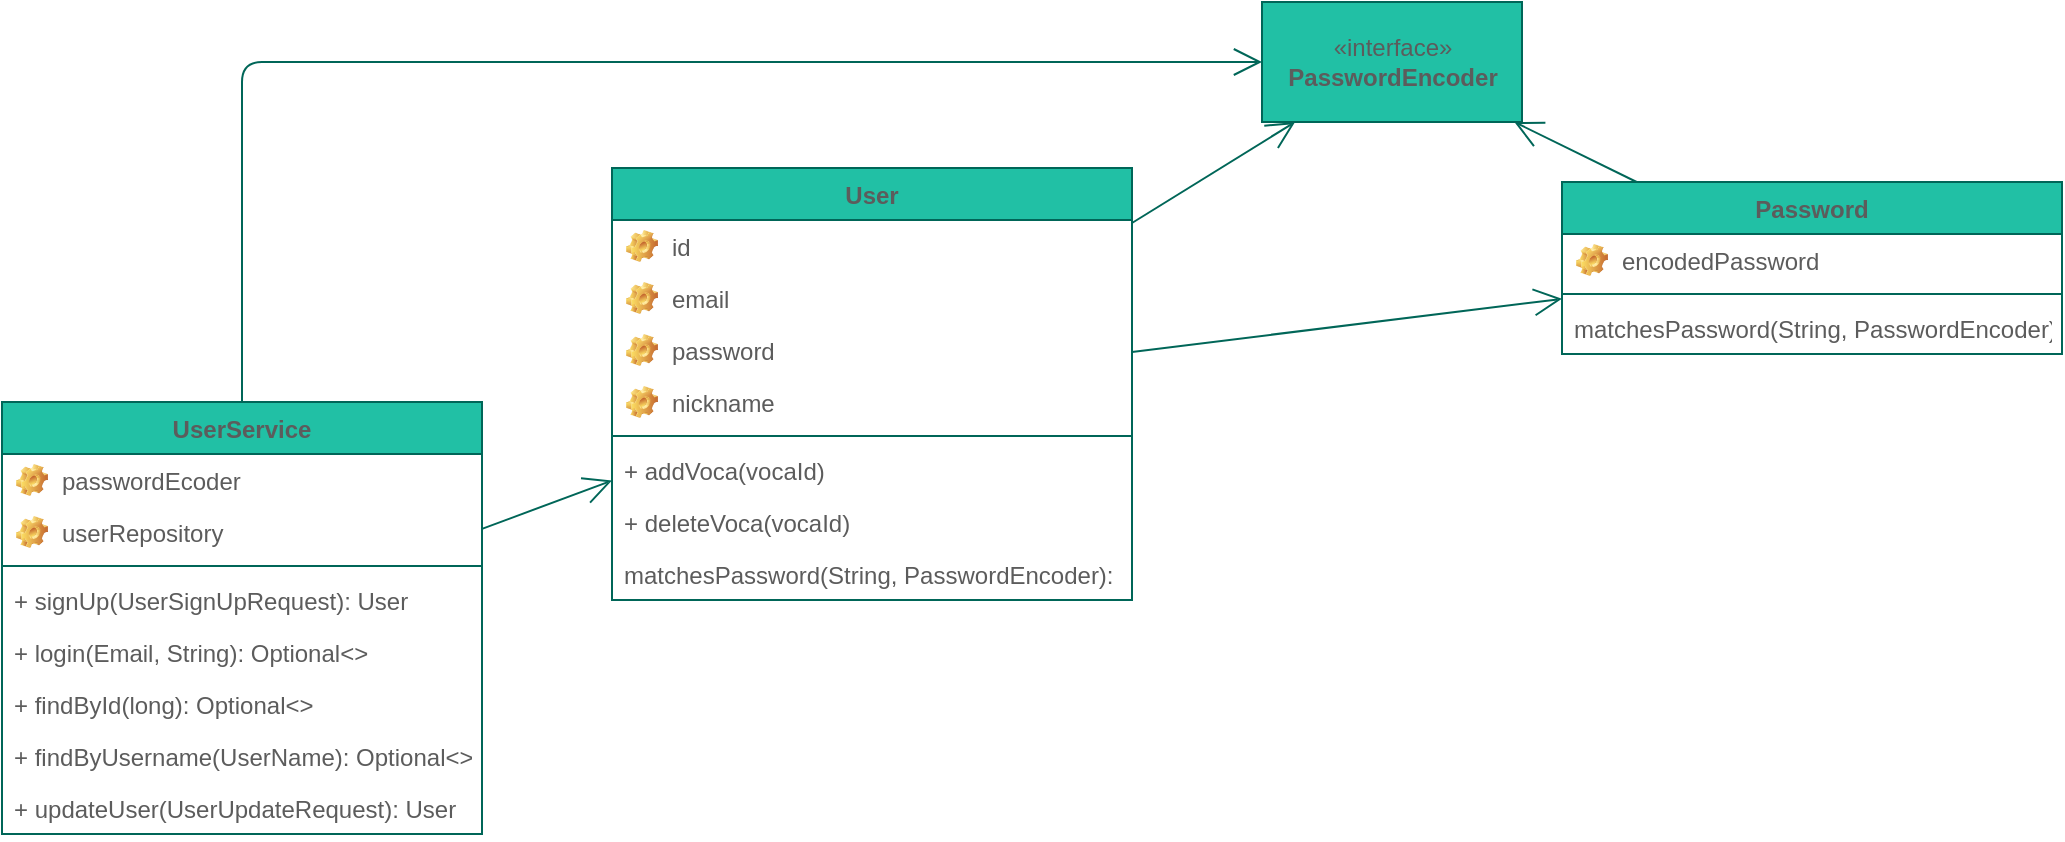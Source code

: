 <mxfile version="15.5.8" type="device" pages="3"><diagram id="KneMA5Sai9z73hmSKDc4" name="User"><mxGraphModel dx="1422" dy="754" grid="1" gridSize="10" guides="1" tooltips="1" connect="1" arrows="1" fold="1" page="1" pageScale="1" pageWidth="827" pageHeight="1169" math="0" shadow="0"><root><mxCell id="0"/><mxCell id="1" parent="0"/><mxCell id="0AiiG2WdNj-FtIqSbOu7-1" value="User" style="swimlane;fontStyle=1;align=center;verticalAlign=top;childLayout=stackLayout;horizontal=1;startSize=26;horizontalStack=0;resizeParent=1;resizeParentMax=0;resizeLast=0;collapsible=1;marginBottom=0;rounded=0;sketch=0;strokeColor=#006658;fillColor=#21C0A5;fontColor=#5C5C5C;" parent="1" vertex="1"><mxGeometry x="453" y="503" width="260" height="216" as="geometry"/></mxCell><mxCell id="0AiiG2WdNj-FtIqSbOu7-2" value="id" style="label;fontStyle=0;strokeColor=none;fillColor=none;align=left;verticalAlign=top;overflow=hidden;spacingLeft=28;spacingRight=4;rotatable=0;points=[[0,0.5],[1,0.5]];portConstraint=eastwest;imageWidth=16;imageHeight=16;image=img/clipart/Gear_128x128.png;rounded=0;sketch=0;fontColor=#5C5C5C;" parent="0AiiG2WdNj-FtIqSbOu7-1" vertex="1"><mxGeometry y="26" width="260" height="26" as="geometry"/></mxCell><mxCell id="0AiiG2WdNj-FtIqSbOu7-3" value="email" style="label;fontStyle=0;strokeColor=none;fillColor=none;align=left;verticalAlign=top;overflow=hidden;spacingLeft=28;spacingRight=4;rotatable=0;points=[[0,0.5],[1,0.5]];portConstraint=eastwest;imageWidth=16;imageHeight=16;image=img/clipart/Gear_128x128.png;rounded=0;sketch=0;fontColor=#5C5C5C;" parent="0AiiG2WdNj-FtIqSbOu7-1" vertex="1"><mxGeometry y="52" width="260" height="26" as="geometry"/></mxCell><mxCell id="0AiiG2WdNj-FtIqSbOu7-5" value="password" style="label;fontStyle=0;strokeColor=none;fillColor=none;align=left;verticalAlign=top;overflow=hidden;spacingLeft=28;spacingRight=4;rotatable=0;points=[[0,0.5],[1,0.5]];portConstraint=eastwest;imageWidth=16;imageHeight=16;image=img/clipart/Gear_128x128.png;rounded=0;sketch=0;fontColor=#5C5C5C;" parent="0AiiG2WdNj-FtIqSbOu7-1" vertex="1"><mxGeometry y="78" width="260" height="26" as="geometry"/></mxCell><mxCell id="0AiiG2WdNj-FtIqSbOu7-4" value="nickname " style="label;fontStyle=0;strokeColor=none;fillColor=none;align=left;verticalAlign=top;overflow=hidden;spacingLeft=28;spacingRight=4;rotatable=0;points=[[0,0.5],[1,0.5]];portConstraint=eastwest;imageWidth=16;imageHeight=16;image=img/clipart/Gear_128x128.png;rounded=0;sketch=0;fontColor=#5C5C5C;" parent="0AiiG2WdNj-FtIqSbOu7-1" vertex="1"><mxGeometry y="104" width="260" height="26" as="geometry"/></mxCell><mxCell id="0AiiG2WdNj-FtIqSbOu7-8" value="" style="line;strokeWidth=1;fillColor=none;align=left;verticalAlign=middle;spacingTop=-1;spacingLeft=3;spacingRight=3;rotatable=0;labelPosition=right;points=[];portConstraint=eastwest;strokeColor=#006658;fontColor=#5C5C5C;" parent="0AiiG2WdNj-FtIqSbOu7-1" vertex="1"><mxGeometry y="130" width="260" height="8" as="geometry"/></mxCell><mxCell id="0AiiG2WdNj-FtIqSbOu7-10" value="+ addVoca(vocaId)" style="text;strokeColor=none;fillColor=none;align=left;verticalAlign=top;spacingLeft=4;spacingRight=4;overflow=hidden;rotatable=0;points=[[0,0.5],[1,0.5]];portConstraint=eastwest;fontColor=#5C5C5C;" parent="0AiiG2WdNj-FtIqSbOu7-1" vertex="1"><mxGeometry y="138" width="260" height="26" as="geometry"/></mxCell><mxCell id="0AiiG2WdNj-FtIqSbOu7-14" value="+ deleteVoca(vocaId)" style="text;strokeColor=none;fillColor=none;align=left;verticalAlign=top;spacingLeft=4;spacingRight=4;overflow=hidden;rotatable=0;points=[[0,0.5],[1,0.5]];portConstraint=eastwest;fontColor=#5C5C5C;" parent="0AiiG2WdNj-FtIqSbOu7-1" vertex="1"><mxGeometry y="164" width="260" height="26" as="geometry"/></mxCell><mxCell id="0AiiG2WdNj-FtIqSbOu7-18" value="matchesPassword(String, PasswordEncoder):" style="text;strokeColor=none;fillColor=none;align=left;verticalAlign=top;spacingLeft=4;spacingRight=4;overflow=hidden;rotatable=0;points=[[0,0.5],[1,0.5]];portConstraint=eastwest;fontColor=#5C5C5C;" parent="0AiiG2WdNj-FtIqSbOu7-1" vertex="1"><mxGeometry y="190" width="260" height="26" as="geometry"/></mxCell><mxCell id="0AiiG2WdNj-FtIqSbOu7-27" value="Password" style="swimlane;fontStyle=1;align=center;verticalAlign=top;childLayout=stackLayout;horizontal=1;startSize=26;horizontalStack=0;resizeParent=1;resizeParentMax=0;resizeLast=0;collapsible=1;marginBottom=0;rounded=0;sketch=0;strokeColor=#006658;fillColor=#21C0A5;fontColor=#5C5C5C;" parent="1" vertex="1"><mxGeometry x="928" y="510" width="250" height="86" as="geometry"><mxRectangle x="770" y="170" width="90" height="26" as="alternateBounds"/></mxGeometry></mxCell><mxCell id="0AiiG2WdNj-FtIqSbOu7-28" value="encodedPassword" style="label;fontStyle=0;strokeColor=none;fillColor=none;align=left;verticalAlign=top;overflow=hidden;spacingLeft=28;spacingRight=4;rotatable=0;points=[[0,0.5],[1,0.5]];portConstraint=eastwest;imageWidth=16;imageHeight=16;image=img/clipart/Gear_128x128.png;rounded=0;sketch=0;fontColor=#5C5C5C;" parent="0AiiG2WdNj-FtIqSbOu7-27" vertex="1"><mxGeometry y="26" width="250" height="26" as="geometry"/></mxCell><mxCell id="0AiiG2WdNj-FtIqSbOu7-29" value="" style="line;strokeWidth=1;fillColor=none;align=left;verticalAlign=middle;spacingTop=-1;spacingLeft=3;spacingRight=3;rotatable=0;labelPosition=right;points=[];portConstraint=eastwest;strokeColor=#006658;fontColor=#5C5C5C;" parent="0AiiG2WdNj-FtIqSbOu7-27" vertex="1"><mxGeometry y="52" width="250" height="8" as="geometry"/></mxCell><mxCell id="0AiiG2WdNj-FtIqSbOu7-30" value="matchesPassword(String, PasswordEncoder): boolean" style="text;strokeColor=none;fillColor=none;align=left;verticalAlign=top;spacingLeft=4;spacingRight=4;overflow=hidden;rotatable=0;points=[[0,0.5],[1,0.5]];portConstraint=eastwest;fontColor=#5C5C5C;" parent="0AiiG2WdNj-FtIqSbOu7-27" vertex="1"><mxGeometry y="60" width="250" height="26" as="geometry"/></mxCell><mxCell id="0AiiG2WdNj-FtIqSbOu7-43" value="UserService" style="swimlane;fontStyle=1;align=center;verticalAlign=top;childLayout=stackLayout;horizontal=1;startSize=26;horizontalStack=0;resizeParent=1;resizeParentMax=0;resizeLast=0;collapsible=1;marginBottom=0;rounded=0;sketch=0;strokeColor=#006658;fillColor=#21C0A5;fontColor=#5C5C5C;" parent="1" vertex="1"><mxGeometry x="148" y="620" width="240" height="216" as="geometry"/></mxCell><mxCell id="0AiiG2WdNj-FtIqSbOu7-44" value="passwordEcoder" style="label;fontStyle=0;strokeColor=none;fillColor=none;align=left;verticalAlign=top;overflow=hidden;spacingLeft=28;spacingRight=4;rotatable=0;points=[[0,0.5],[1,0.5]];portConstraint=eastwest;imageWidth=16;imageHeight=16;image=img/clipart/Gear_128x128.png;rounded=0;sketch=0;fontColor=#5C5C5C;" parent="0AiiG2WdNj-FtIqSbOu7-43" vertex="1"><mxGeometry y="26" width="240" height="26" as="geometry"/></mxCell><mxCell id="0AiiG2WdNj-FtIqSbOu7-45" value="userRepository" style="label;fontStyle=0;strokeColor=none;fillColor=none;align=left;verticalAlign=top;overflow=hidden;spacingLeft=28;spacingRight=4;rotatable=0;points=[[0,0.5],[1,0.5]];portConstraint=eastwest;imageWidth=16;imageHeight=16;image=img/clipart/Gear_128x128.png;rounded=0;sketch=0;fontColor=#5C5C5C;" parent="0AiiG2WdNj-FtIqSbOu7-43" vertex="1"><mxGeometry y="52" width="240" height="26" as="geometry"/></mxCell><mxCell id="0AiiG2WdNj-FtIqSbOu7-46" value="" style="line;strokeWidth=1;fillColor=none;align=left;verticalAlign=middle;spacingTop=-1;spacingLeft=3;spacingRight=3;rotatable=0;labelPosition=right;points=[];portConstraint=eastwest;strokeColor=#006658;fontColor=#5C5C5C;" parent="0AiiG2WdNj-FtIqSbOu7-43" vertex="1"><mxGeometry y="78" width="240" height="8" as="geometry"/></mxCell><mxCell id="0AiiG2WdNj-FtIqSbOu7-47" value="+ signUp(UserSignUpRequest): User" style="text;strokeColor=none;fillColor=none;align=left;verticalAlign=top;spacingLeft=4;spacingRight=4;overflow=hidden;rotatable=0;points=[[0,0.5],[1,0.5]];portConstraint=eastwest;fontColor=#5C5C5C;" parent="0AiiG2WdNj-FtIqSbOu7-43" vertex="1"><mxGeometry y="86" width="240" height="26" as="geometry"/></mxCell><mxCell id="0AiiG2WdNj-FtIqSbOu7-48" value="+ login(Email, String): Optional&lt;&gt;" style="text;strokeColor=none;fillColor=none;align=left;verticalAlign=top;spacingLeft=4;spacingRight=4;overflow=hidden;rotatable=0;points=[[0,0.5],[1,0.5]];portConstraint=eastwest;fontColor=#5C5C5C;" parent="0AiiG2WdNj-FtIqSbOu7-43" vertex="1"><mxGeometry y="112" width="240" height="26" as="geometry"/></mxCell><mxCell id="0AiiG2WdNj-FtIqSbOu7-49" value="+ findById(long): Optional&lt;&gt;" style="text;strokeColor=none;fillColor=none;align=left;verticalAlign=top;spacingLeft=4;spacingRight=4;overflow=hidden;rotatable=0;points=[[0,0.5],[1,0.5]];portConstraint=eastwest;fontColor=#5C5C5C;" parent="0AiiG2WdNj-FtIqSbOu7-43" vertex="1"><mxGeometry y="138" width="240" height="26" as="geometry"/></mxCell><mxCell id="0AiiG2WdNj-FtIqSbOu7-50" value="+ findByUsername(UserName): Optional&lt;&gt;" style="text;strokeColor=none;fillColor=none;align=left;verticalAlign=top;spacingLeft=4;spacingRight=4;overflow=hidden;rotatable=0;points=[[0,0.5],[1,0.5]];portConstraint=eastwest;fontColor=#5C5C5C;" parent="0AiiG2WdNj-FtIqSbOu7-43" vertex="1"><mxGeometry y="164" width="240" height="26" as="geometry"/></mxCell><mxCell id="0AiiG2WdNj-FtIqSbOu7-51" value="+ updateUser(UserUpdateRequest): User" style="text;strokeColor=none;fillColor=none;align=left;verticalAlign=top;spacingLeft=4;spacingRight=4;overflow=hidden;rotatable=0;points=[[0,0.5],[1,0.5]];portConstraint=eastwest;fontColor=#5C5C5C;" parent="0AiiG2WdNj-FtIqSbOu7-43" vertex="1"><mxGeometry y="190" width="240" height="26" as="geometry"/></mxCell><mxCell id="0AiiG2WdNj-FtIqSbOu7-57" value="«interface»&lt;br&gt;&lt;b&gt;PasswordEncoder&lt;/b&gt;" style="html=1;rounded=0;sketch=0;strokeColor=#006658;fillColor=#21C0A5;fontColor=#5C5C5C;" parent="1" vertex="1"><mxGeometry x="778" y="420" width="130" height="60" as="geometry"/></mxCell><mxCell id="0AiiG2WdNj-FtIqSbOu7-68" value="" style="endArrow=open;endFill=1;endSize=12;html=1;fontColor=#5C5C5C;strokeColor=#006658;fillColor=#21C0A5;" parent="1" source="0AiiG2WdNj-FtIqSbOu7-1" target="0AiiG2WdNj-FtIqSbOu7-27" edge="1"><mxGeometry width="160" relative="1" as="geometry"><mxPoint x="733.0" y="832.603" as="sourcePoint"/><mxPoint x="898.024" y="940" as="targetPoint"/></mxGeometry></mxCell><mxCell id="0AiiG2WdNj-FtIqSbOu7-69" value="" style="endArrow=open;endFill=1;endSize=12;html=1;fontColor=#5C5C5C;strokeColor=#006658;fillColor=#21C0A5;" parent="1" source="0AiiG2WdNj-FtIqSbOu7-1" target="0AiiG2WdNj-FtIqSbOu7-57" edge="1"><mxGeometry width="160" relative="1" as="geometry"><mxPoint x="723.0" y="690.122" as="sourcePoint"/><mxPoint x="886.245" y="630" as="targetPoint"/></mxGeometry></mxCell><mxCell id="0AiiG2WdNj-FtIqSbOu7-70" value="" style="endArrow=open;endFill=1;endSize=12;html=1;fontColor=#5C5C5C;strokeColor=#006658;fillColor=#21C0A5;" parent="1" source="0AiiG2WdNj-FtIqSbOu7-27" target="0AiiG2WdNj-FtIqSbOu7-57" edge="1"><mxGeometry width="160" relative="1" as="geometry"><mxPoint x="733.0" y="700.122" as="sourcePoint"/><mxPoint x="896.245" y="640" as="targetPoint"/></mxGeometry></mxCell><mxCell id="0AiiG2WdNj-FtIqSbOu7-71" value="" style="endArrow=open;endFill=1;endSize=12;html=1;fontColor=#5C5C5C;strokeColor=#006658;fillColor=#21C0A5;" parent="1" source="0AiiG2WdNj-FtIqSbOu7-43" target="0AiiG2WdNj-FtIqSbOu7-57" edge="1"><mxGeometry width="160" relative="1" as="geometry"><mxPoint x="328.0" y="480.002" as="sourcePoint"/><mxPoint x="491.245" y="419.88" as="targetPoint"/><Array as="points"><mxPoint x="268" y="450"/></Array></mxGeometry></mxCell><mxCell id="0AiiG2WdNj-FtIqSbOu7-83" value="" style="endArrow=open;endFill=1;endSize=12;html=1;fontColor=#5C5C5C;strokeColor=#006658;fillColor=#21C0A5;" parent="1" source="0AiiG2WdNj-FtIqSbOu7-43" target="0AiiG2WdNj-FtIqSbOu7-1" edge="1"><mxGeometry width="160" relative="1" as="geometry"><mxPoint x="723.0" y="738" as="sourcePoint"/><mxPoint x="818" y="738" as="targetPoint"/></mxGeometry></mxCell></root></mxGraphModel></diagram><diagram name="Voca" id="_W03djEQM1qDmjmq_FFM"><mxGraphModel dx="1422" dy="754" grid="1" gridSize="10" guides="1" tooltips="1" connect="1" arrows="1" fold="1" page="1" pageScale="1" pageWidth="1169" pageHeight="827" math="0" shadow="0"><root><mxCell id="yzBp8FzOspeuZF4k82h9-0"/><mxCell id="yzBp8FzOspeuZF4k82h9-1" parent="yzBp8FzOspeuZF4k82h9-0"/><mxCell id="HKbML8895PcRF_3NGKxG-21" value="ArticleService" style="swimlane;fontStyle=1;align=center;verticalAlign=top;childLayout=stackLayout;horizontal=1;startSize=26;horizontalStack=0;resizeParent=1;resizeParentMax=0;resizeLast=0;collapsible=1;marginBottom=0;rounded=0;sketch=0;strokeColor=#006658;fillColor=#21C0A5;fontColor=#5C5C5C;" parent="yzBp8FzOspeuZF4k82h9-1" vertex="1"><mxGeometry x="70" y="380" width="160" height="86" as="geometry"/></mxCell><mxCell id="HKbML8895PcRF_3NGKxG-88" value="userFindService" style="label;fontStyle=0;strokeColor=none;fillColor=none;align=left;verticalAlign=top;overflow=hidden;spacingLeft=28;spacingRight=4;rotatable=0;points=[[0,0.5],[1,0.5]];portConstraint=eastwest;imageWidth=16;imageHeight=16;image=img/clipart/Gear_128x128.png;rounded=0;sketch=0;fontColor=#5C5C5C;" parent="HKbML8895PcRF_3NGKxG-21" vertex="1"><mxGeometry y="26" width="160" height="26" as="geometry"/></mxCell><mxCell id="HKbML8895PcRF_3NGKxG-22" value="articleRepository" style="label;fontStyle=0;strokeColor=none;fillColor=none;align=left;verticalAlign=top;overflow=hidden;spacingLeft=28;spacingRight=4;rotatable=0;points=[[0,0.5],[1,0.5]];portConstraint=eastwest;imageWidth=16;imageHeight=16;image=img/clipart/Gear_128x128.png;rounded=0;sketch=0;fontColor=#5C5C5C;" parent="HKbML8895PcRF_3NGKxG-21" vertex="1"><mxGeometry y="52" width="160" height="26" as="geometry"/></mxCell><mxCell id="HKbML8895PcRF_3NGKxG-23" value="" style="line;strokeWidth=1;fillColor=none;align=left;verticalAlign=middle;spacingTop=-1;spacingLeft=3;spacingRight=3;rotatable=0;labelPosition=right;points=[];portConstraint=eastwest;strokeColor=#006658;fontColor=#5C5C5C;" parent="HKbML8895PcRF_3NGKxG-21" vertex="1"><mxGeometry y="78" width="160" height="8" as="geometry"/></mxCell><mxCell id="HKbML8895PcRF_3NGKxG-36" value="Voca" style="swimlane;fontStyle=1;align=center;verticalAlign=top;childLayout=stackLayout;horizontal=1;startSize=26;horizontalStack=0;resizeParent=1;resizeParentMax=0;resizeLast=0;collapsible=1;marginBottom=0;rounded=0;sketch=0;strokeColor=#006658;fillColor=#21C0A5;fontColor=#5C5C5C;" parent="yzBp8FzOspeuZF4k82h9-1" vertex="1"><mxGeometry x="460" y="263" width="250" height="294" as="geometry"/></mxCell><mxCell id="HKbML8895PcRF_3NGKxG-49" value="Id: User" style="label;fontStyle=0;strokeColor=none;fillColor=none;align=left;verticalAlign=top;overflow=hidden;spacingLeft=28;spacingRight=4;rotatable=0;points=[[0,0.5],[1,0.5]];portConstraint=eastwest;imageWidth=16;imageHeight=16;image=img/clipart/Gear_128x128.png;rounded=0;sketch=0;fontColor=#5C5C5C;" parent="HKbML8895PcRF_3NGKxG-36" vertex="1"><mxGeometry y="26" width="250" height="26" as="geometry"/></mxCell><mxCell id="HKbML8895PcRF_3NGKxG-40" value="contents" style="label;fontStyle=0;strokeColor=none;fillColor=none;align=left;verticalAlign=top;overflow=hidden;spacingLeft=28;spacingRight=4;rotatable=0;points=[[0,0.5],[1,0.5]];portConstraint=eastwest;imageWidth=16;imageHeight=16;image=img/clipart/Gear_128x128.png;rounded=0;sketch=0;fontColor=#5C5C5C;" parent="HKbML8895PcRF_3NGKxG-36" vertex="1"><mxGeometry y="52" width="250" height="26" as="geometry"/></mxCell><mxCell id="nmFIKWRUCDhY9pgtBSYb-28" value="userFavorited" style="label;fontStyle=0;strokeColor=none;fillColor=none;align=left;verticalAlign=top;overflow=hidden;spacingLeft=28;spacingRight=4;rotatable=0;points=[[0,0.5],[1,0.5]];portConstraint=eastwest;imageWidth=16;imageHeight=16;image=img/clipart/Gear_128x128.png;rounded=0;sketch=0;fontColor=#5C5C5C;" parent="HKbML8895PcRF_3NGKxG-36" vertex="1"><mxGeometry y="78" width="250" height="26" as="geometry"/></mxCell><mxCell id="nmFIKWRUCDhY9pgtBSYb-29" value="comments" style="label;fontStyle=0;strokeColor=none;fillColor=none;align=left;verticalAlign=top;overflow=hidden;spacingLeft=28;spacingRight=4;rotatable=0;points=[[0,0.5],[1,0.5]];portConstraint=eastwest;imageWidth=16;imageHeight=16;image=img/clipart/Gear_128x128.png;rounded=0;sketch=0;fontColor=#5C5C5C;" parent="HKbML8895PcRF_3NGKxG-36" vertex="1"><mxGeometry y="104" width="250" height="26" as="geometry"/></mxCell><mxCell id="HKbML8895PcRF_3NGKxG-38" value="" style="line;strokeWidth=1;fillColor=none;align=left;verticalAlign=middle;spacingTop=-1;spacingLeft=3;spacingRight=3;rotatable=0;labelPosition=right;points=[];portConstraint=eastwest;strokeColor=#006658;fontColor=#5C5C5C;" parent="HKbML8895PcRF_3NGKxG-36" vertex="1"><mxGeometry y="130" width="250" height="8" as="geometry"/></mxCell><mxCell id="nmFIKWRUCDhY9pgtBSYb-30" value="+ afterUserFavoritesArticle(User): Article" style="text;strokeColor=none;fillColor=none;align=left;verticalAlign=top;spacingLeft=4;spacingRight=4;overflow=hidden;rotatable=0;points=[[0,0.5],[1,0.5]];portConstraint=eastwest;fontColor=#5C5C5C;" parent="HKbML8895PcRF_3NGKxG-36" vertex="1"><mxGeometry y="138" width="250" height="26" as="geometry"/></mxCell><mxCell id="HKbML8895PcRF_3NGKxG-39" value="+ afterUserUnFavoritesArticle(User): Article" style="text;strokeColor=none;fillColor=none;align=left;verticalAlign=top;spacingLeft=4;spacingRight=4;overflow=hidden;rotatable=0;points=[[0,0.5],[1,0.5]];portConstraint=eastwest;fontColor=#5C5C5C;" parent="HKbML8895PcRF_3NGKxG-36" vertex="1"><mxGeometry y="164" width="250" height="26" as="geometry"/></mxCell><mxCell id="nmFIKWRUCDhY9pgtBSYb-31" value="+ addComment(User, String): Comment" style="text;strokeColor=none;fillColor=none;align=left;verticalAlign=top;spacingLeft=4;spacingRight=4;overflow=hidden;rotatable=0;points=[[0,0.5],[1,0.5]];portConstraint=eastwest;fontColor=#5C5C5C;" parent="HKbML8895PcRF_3NGKxG-36" vertex="1"><mxGeometry y="190" width="250" height="26" as="geometry"/></mxCell><mxCell id="nmFIKWRUCDhY9pgtBSYb-32" value="+ removeCommentByUser(User, long)" style="text;strokeColor=none;fillColor=none;align=left;verticalAlign=top;spacingLeft=4;spacingRight=4;overflow=hidden;rotatable=0;points=[[0,0.5],[1,0.5]];portConstraint=eastwest;fontColor=#5C5C5C;" parent="HKbML8895PcRF_3NGKxG-36" vertex="1"><mxGeometry y="216" width="250" height="26" as="geometry"/></mxCell><mxCell id="nmFIKWRUCDhY9pgtBSYb-33" value="+ updateArticle(ArticleUpdateRequest)" style="text;strokeColor=none;fillColor=none;align=left;verticalAlign=top;spacingLeft=4;spacingRight=4;overflow=hidden;rotatable=0;points=[[0,0.5],[1,0.5]];portConstraint=eastwest;fontColor=#5C5C5C;" parent="HKbML8895PcRF_3NGKxG-36" vertex="1"><mxGeometry y="242" width="250" height="26" as="geometry"/></mxCell><mxCell id="nmFIKWRUCDhY9pgtBSYb-34" value="+ updateFavorite(User)" style="text;strokeColor=none;fillColor=none;align=left;verticalAlign=top;spacingLeft=4;spacingRight=4;overflow=hidden;rotatable=0;points=[[0,0.5],[1,0.5]];portConstraint=eastwest;fontColor=#5C5C5C;" parent="HKbML8895PcRF_3NGKxG-36" vertex="1"><mxGeometry y="268" width="250" height="26" as="geometry"/></mxCell><mxCell id="HKbML8895PcRF_3NGKxG-89" value="«interface»&lt;br&gt;&lt;b&gt;ArticleRepository&lt;/b&gt;" style="html=1;rounded=0;sketch=0;strokeColor=#006658;fillColor=#21C0A5;fontColor=#5C5C5C;" parent="yzBp8FzOspeuZF4k82h9-1" vertex="1"><mxGeometry x="240" y="559" width="150" height="50" as="geometry"/></mxCell><mxCell id="vQh_wrpbz6fOYjqKXnlW-1" value="" style="endArrow=open;endFill=1;endSize=12;html=1;strokeColor=#006658;fillColor=#21C0A5;fontColor=#5C5C5C;" parent="yzBp8FzOspeuZF4k82h9-1" source="HKbML8895PcRF_3NGKxG-89" target="HKbML8895PcRF_3NGKxG-36" edge="1"><mxGeometry width="160" relative="1" as="geometry"><mxPoint x="250" y="526.835" as="sourcePoint"/><mxPoint x="610" y="454.174" as="targetPoint"/></mxGeometry></mxCell><mxCell id="vQh_wrpbz6fOYjqKXnlW-3" value="" style="endArrow=open;endFill=1;endSize=12;html=1;strokeColor=#006658;fillColor=#21C0A5;fontColor=#5C5C5C;" parent="yzBp8FzOspeuZF4k82h9-1" source="HKbML8895PcRF_3NGKxG-21" target="HKbML8895PcRF_3NGKxG-89" edge="1"><mxGeometry width="160" relative="1" as="geometry"><mxPoint x="270" y="546.835" as="sourcePoint"/><mxPoint x="630" y="474.174" as="targetPoint"/></mxGeometry></mxCell><mxCell id="ICdFGrGqFfQ72hxytMXE-0" value="ArticleContents" style="swimlane;fontStyle=1;align=center;verticalAlign=top;childLayout=stackLayout;horizontal=1;startSize=26;horizontalStack=0;resizeParent=1;resizeParentMax=0;resizeLast=0;collapsible=1;marginBottom=0;rounded=0;sketch=0;strokeColor=#006658;fillColor=#21C0A5;fontColor=#5C5C5C;" parent="yzBp8FzOspeuZF4k82h9-1" vertex="1"><mxGeometry x="780" y="341" width="170" height="164" as="geometry"/></mxCell><mxCell id="ICdFGrGqFfQ72hxytMXE-2" value="title" style="label;fontStyle=0;strokeColor=none;fillColor=none;align=left;verticalAlign=top;overflow=hidden;spacingLeft=28;spacingRight=4;rotatable=0;points=[[0,0.5],[1,0.5]];portConstraint=eastwest;imageWidth=16;imageHeight=16;image=img/clipart/Gear_128x128.png;rounded=0;sketch=0;fontColor=#5C5C5C;" parent="ICdFGrGqFfQ72hxytMXE-0" vertex="1"><mxGeometry y="26" width="170" height="26" as="geometry"/></mxCell><mxCell id="ICdFGrGqFfQ72hxytMXE-3" value="description" style="label;fontStyle=0;strokeColor=none;fillColor=none;align=left;verticalAlign=top;overflow=hidden;spacingLeft=28;spacingRight=4;rotatable=0;points=[[0,0.5],[1,0.5]];portConstraint=eastwest;imageWidth=16;imageHeight=16;image=img/clipart/Gear_128x128.png;rounded=0;sketch=0;fontColor=#5C5C5C;" parent="ICdFGrGqFfQ72hxytMXE-0" vertex="1"><mxGeometry y="52" width="170" height="26" as="geometry"/></mxCell><mxCell id="ICdFGrGqFfQ72hxytMXE-4" value="body" style="label;fontStyle=0;strokeColor=none;fillColor=none;align=left;verticalAlign=top;overflow=hidden;spacingLeft=28;spacingRight=4;rotatable=0;points=[[0,0.5],[1,0.5]];portConstraint=eastwest;imageWidth=16;imageHeight=16;image=img/clipart/Gear_128x128.png;rounded=0;sketch=0;fontColor=#5C5C5C;" parent="ICdFGrGqFfQ72hxytMXE-0" vertex="1"><mxGeometry y="78" width="170" height="26" as="geometry"/></mxCell><mxCell id="ICdFGrGqFfQ72hxytMXE-5" value="tags: List&lt;Tag&gt;" style="label;fontStyle=0;strokeColor=none;fillColor=none;align=left;verticalAlign=top;overflow=hidden;spacingLeft=28;spacingRight=4;rotatable=0;points=[[0,0.5],[1,0.5]];portConstraint=eastwest;imageWidth=16;imageHeight=16;image=img/clipart/Gear_128x128.png;rounded=0;sketch=0;fontColor=#5C5C5C;" parent="ICdFGrGqFfQ72hxytMXE-0" vertex="1"><mxGeometry y="104" width="170" height="26" as="geometry"/></mxCell><mxCell id="ICdFGrGqFfQ72hxytMXE-8" value="" style="line;strokeWidth=1;fillColor=none;align=left;verticalAlign=middle;spacingTop=-1;spacingLeft=3;spacingRight=3;rotatable=0;labelPosition=right;points=[];portConstraint=eastwest;strokeColor=#006658;fontColor=#5C5C5C;" parent="ICdFGrGqFfQ72hxytMXE-0" vertex="1"><mxGeometry y="130" width="170" height="8" as="geometry"/></mxCell><mxCell id="ICdFGrGqFfQ72hxytMXE-9" value="+ updateArticleContentsIfPresent(tags)" style="text;strokeColor=none;fillColor=none;align=left;verticalAlign=top;spacingLeft=4;spacingRight=4;overflow=hidden;rotatable=0;points=[[0,0.5],[1,0.5]];portConstraint=eastwest;fontColor=#5C5C5C;" parent="ICdFGrGqFfQ72hxytMXE-0" vertex="1"><mxGeometry y="138" width="170" height="26" as="geometry"/></mxCell><mxCell id="ICdFGrGqFfQ72hxytMXE-10" value="Comment" style="swimlane;fontStyle=1;align=center;verticalAlign=top;childLayout=stackLayout;horizontal=1;startSize=26;horizontalStack=0;resizeParent=1;resizeParentMax=0;resizeLast=0;collapsible=1;marginBottom=0;rounded=0;sketch=0;strokeColor=#006658;fillColor=#21C0A5;fontColor=#5C5C5C;" parent="yzBp8FzOspeuZF4k82h9-1" vertex="1"><mxGeometry x="920" y="62" width="160" height="164" as="geometry"/></mxCell><mxCell id="ICdFGrGqFfQ72hxytMXE-11" value="author" style="label;fontStyle=0;strokeColor=none;fillColor=none;align=left;verticalAlign=top;overflow=hidden;spacingLeft=28;spacingRight=4;rotatable=0;points=[[0,0.5],[1,0.5]];portConstraint=eastwest;imageWidth=16;imageHeight=16;image=img/clipart/Gear_128x128.png;rounded=0;sketch=0;fontColor=#5C5C5C;" parent="ICdFGrGqFfQ72hxytMXE-10" vertex="1"><mxGeometry y="26" width="160" height="26" as="geometry"/></mxCell><mxCell id="ICdFGrGqFfQ72hxytMXE-12" value="article" style="label;fontStyle=0;strokeColor=none;fillColor=none;align=left;verticalAlign=top;overflow=hidden;spacingLeft=28;spacingRight=4;rotatable=0;points=[[0,0.5],[1,0.5]];portConstraint=eastwest;imageWidth=16;imageHeight=16;image=img/clipart/Gear_128x128.png;rounded=0;sketch=0;fontColor=#5C5C5C;" parent="ICdFGrGqFfQ72hxytMXE-10" vertex="1"><mxGeometry y="52" width="160" height="26" as="geometry"/></mxCell><mxCell id="ICdFGrGqFfQ72hxytMXE-13" value="createdAt" style="label;fontStyle=0;strokeColor=none;fillColor=none;align=left;verticalAlign=top;overflow=hidden;spacingLeft=28;spacingRight=4;rotatable=0;points=[[0,0.5],[1,0.5]];portConstraint=eastwest;imageWidth=16;imageHeight=16;image=img/clipart/Gear_128x128.png;rounded=0;sketch=0;fontColor=#5C5C5C;" parent="ICdFGrGqFfQ72hxytMXE-10" vertex="1"><mxGeometry y="78" width="160" height="26" as="geometry"/></mxCell><mxCell id="ICdFGrGqFfQ72hxytMXE-14" value="updatedAt" style="label;fontStyle=0;strokeColor=none;fillColor=none;align=left;verticalAlign=top;overflow=hidden;spacingLeft=28;spacingRight=4;rotatable=0;points=[[0,0.5],[1,0.5]];portConstraint=eastwest;imageWidth=16;imageHeight=16;image=img/clipart/Gear_128x128.png;rounded=0;sketch=0;fontColor=#5C5C5C;" parent="ICdFGrGqFfQ72hxytMXE-10" vertex="1"><mxGeometry y="104" width="160" height="26" as="geometry"/></mxCell><mxCell id="ICdFGrGqFfQ72hxytMXE-16" value="body" style="label;fontStyle=0;strokeColor=none;fillColor=none;align=left;verticalAlign=top;overflow=hidden;spacingLeft=28;spacingRight=4;rotatable=0;points=[[0,0.5],[1,0.5]];portConstraint=eastwest;imageWidth=16;imageHeight=16;image=img/clipart/Gear_128x128.png;rounded=0;sketch=0;fontColor=#5C5C5C;" parent="ICdFGrGqFfQ72hxytMXE-10" vertex="1"><mxGeometry y="130" width="160" height="26" as="geometry"/></mxCell><mxCell id="ICdFGrGqFfQ72hxytMXE-18" value="" style="line;strokeWidth=1;fillColor=none;align=left;verticalAlign=middle;spacingTop=-1;spacingLeft=3;spacingRight=3;rotatable=0;labelPosition=right;points=[];portConstraint=eastwest;strokeColor=#006658;fontColor=#5C5C5C;" parent="ICdFGrGqFfQ72hxytMXE-10" vertex="1"><mxGeometry y="156" width="160" height="8" as="geometry"/></mxCell><mxCell id="ICdFGrGqFfQ72hxytMXE-29" value="" style="endArrow=open;endFill=1;endSize=12;html=1;strokeColor=#006658;fillColor=#21C0A5;fontColor=#5C5C5C;" parent="yzBp8FzOspeuZF4k82h9-1" source="HKbML8895PcRF_3NGKxG-36" target="ICdFGrGqFfQ72hxytMXE-0" edge="1"><mxGeometry width="160" relative="1" as="geometry"><mxPoint x="329.997" y="646.27" as="sourcePoint"/><mxPoint x="567.07" y="490.002" as="targetPoint"/></mxGeometry></mxCell><mxCell id="ICdFGrGqFfQ72hxytMXE-30" value="" style="endArrow=open;endFill=1;endSize=12;html=1;strokeColor=#006658;fillColor=#21C0A5;fontColor=#5C5C5C;" parent="yzBp8FzOspeuZF4k82h9-1" source="HKbML8895PcRF_3NGKxG-36" target="ICdFGrGqFfQ72hxytMXE-10" edge="1"><mxGeometry width="160" relative="1" as="geometry"><mxPoint x="615" y="269.999" as="sourcePoint"/><mxPoint x="710" y="331.332" as="targetPoint"/></mxGeometry></mxCell><UserObject label="User" link="data:page/id,SA8dh1TOzllxCqaTYeV_" id="nmFIKWRUCDhY9pgtBSYb-0"><mxCell style="swimlane;fontStyle=1;align=center;verticalAlign=top;childLayout=stackLayout;horizontal=1;startSize=26;horizontalStack=0;resizeParent=1;resizeParentMax=0;resizeLast=0;collapsible=1;marginBottom=0;rounded=0;sketch=0;strokeColor=#006658;fillColor=#21C0A5;fontColor=#5C5C5C;" parent="yzBp8FzOspeuZF4k82h9-1" vertex="1" collapsed="1"><mxGeometry x="515" y="190" width="140" height="26" as="geometry"><mxRectangle x="385" y="163" width="260" height="450" as="alternateBounds"/></mxGeometry></mxCell></UserObject><mxCell id="nmFIKWRUCDhY9pgtBSYb-1" value="id" style="label;fontStyle=0;strokeColor=none;fillColor=none;align=left;verticalAlign=top;overflow=hidden;spacingLeft=28;spacingRight=4;rotatable=0;points=[[0,0.5],[1,0.5]];portConstraint=eastwest;imageWidth=16;imageHeight=16;image=img/clipart/Gear_128x128.png;rounded=0;sketch=0;fontColor=#5C5C5C;" parent="nmFIKWRUCDhY9pgtBSYb-0" vertex="1"><mxGeometry y="26" width="140" height="26" as="geometry"/></mxCell><mxCell id="nmFIKWRUCDhY9pgtBSYb-2" value="email" style="label;fontStyle=0;strokeColor=none;fillColor=none;align=left;verticalAlign=top;overflow=hidden;spacingLeft=28;spacingRight=4;rotatable=0;points=[[0,0.5],[1,0.5]];portConstraint=eastwest;imageWidth=16;imageHeight=16;image=img/clipart/Gear_128x128.png;rounded=0;sketch=0;fontColor=#5C5C5C;" parent="nmFIKWRUCDhY9pgtBSYb-0" vertex="1"><mxGeometry y="52" width="140" height="26" as="geometry"/></mxCell><mxCell id="nmFIKWRUCDhY9pgtBSYb-3" value="profile " style="label;fontStyle=0;strokeColor=none;fillColor=none;align=left;verticalAlign=top;overflow=hidden;spacingLeft=28;spacingRight=4;rotatable=0;points=[[0,0.5],[1,0.5]];portConstraint=eastwest;imageWidth=16;imageHeight=16;image=img/clipart/Gear_128x128.png;rounded=0;sketch=0;fontColor=#5C5C5C;" parent="nmFIKWRUCDhY9pgtBSYb-0" vertex="1"><mxGeometry y="78" width="140" height="26" as="geometry"/></mxCell><mxCell id="nmFIKWRUCDhY9pgtBSYb-4" value="password" style="label;fontStyle=0;strokeColor=none;fillColor=none;align=left;verticalAlign=top;overflow=hidden;spacingLeft=28;spacingRight=4;rotatable=0;points=[[0,0.5],[1,0.5]];portConstraint=eastwest;imageWidth=16;imageHeight=16;image=img/clipart/Gear_128x128.png;rounded=0;sketch=0;fontColor=#5C5C5C;" parent="nmFIKWRUCDhY9pgtBSYb-0" vertex="1"><mxGeometry y="104" width="140" height="26" as="geometry"/></mxCell><mxCell id="nmFIKWRUCDhY9pgtBSYb-5" value="followingUsers" style="label;fontStyle=0;strokeColor=none;fillColor=none;align=left;verticalAlign=top;overflow=hidden;spacingLeft=28;spacingRight=4;rotatable=0;points=[[0,0.5],[1,0.5]];portConstraint=eastwest;imageWidth=16;imageHeight=16;image=img/clipart/Gear_128x128.png;rounded=0;sketch=0;fontColor=#5C5C5C;" parent="nmFIKWRUCDhY9pgtBSYb-0" vertex="1"><mxGeometry y="130" width="140" height="26" as="geometry"/></mxCell><mxCell id="nmFIKWRUCDhY9pgtBSYb-6" value="articleFavorited" style="label;fontStyle=0;strokeColor=none;fillColor=none;align=left;verticalAlign=top;overflow=hidden;spacingLeft=28;spacingRight=4;rotatable=0;points=[[0,0.5],[1,0.5]];portConstraint=eastwest;imageWidth=16;imageHeight=16;image=img/clipart/Gear_128x128.png;rounded=0;sketch=0;fontColor=#5C5C5C;" parent="nmFIKWRUCDhY9pgtBSYb-0" vertex="1"><mxGeometry y="156" width="140" height="26" as="geometry"/></mxCell><mxCell id="nmFIKWRUCDhY9pgtBSYb-7" value="" style="line;strokeWidth=1;fillColor=none;align=left;verticalAlign=middle;spacingTop=-1;spacingLeft=3;spacingRight=3;rotatable=0;labelPosition=right;points=[];portConstraint=eastwest;strokeColor=#006658;fontColor=#5C5C5C;" parent="nmFIKWRUCDhY9pgtBSYb-0" vertex="1"><mxGeometry y="182" width="140" height="8" as="geometry"/></mxCell><mxCell id="nmFIKWRUCDhY9pgtBSYb-8" value="+ writeArticle(ArticleContents): Article" style="text;strokeColor=none;fillColor=none;align=left;verticalAlign=top;spacingLeft=4;spacingRight=4;overflow=hidden;rotatable=0;points=[[0,0.5],[1,0.5]];portConstraint=eastwest;fontColor=#5C5C5C;" parent="nmFIKWRUCDhY9pgtBSYb-0" vertex="1"><mxGeometry y="190" width="140" height="26" as="geometry"/></mxCell><mxCell id="nmFIKWRUCDhY9pgtBSYb-9" value="+ updateArticle(Article, ArticleUpdateRequest)" style="text;strokeColor=none;fillColor=none;align=left;verticalAlign=top;spacingLeft=4;spacingRight=4;overflow=hidden;rotatable=0;points=[[0,0.5],[1,0.5]];portConstraint=eastwest;fontColor=#5C5C5C;" parent="nmFIKWRUCDhY9pgtBSYb-0" vertex="1"><mxGeometry y="216" width="140" height="26" as="geometry"/></mxCell><mxCell id="nmFIKWRUCDhY9pgtBSYb-10" value="+ favoriteArticle(Article): User" style="text;strokeColor=none;fillColor=none;align=left;verticalAlign=top;spacingLeft=4;spacingRight=4;overflow=hidden;rotatable=0;points=[[0,0.5],[1,0.5]];portConstraint=eastwest;fontColor=#5C5C5C;" parent="nmFIKWRUCDhY9pgtBSYb-0" vertex="1"><mxGeometry y="242" width="140" height="26" as="geometry"/></mxCell><mxCell id="nmFIKWRUCDhY9pgtBSYb-11" value="+ followUser(User): User" style="text;strokeColor=none;fillColor=none;align=left;verticalAlign=top;spacingLeft=4;spacingRight=4;overflow=hidden;rotatable=0;points=[[0,0.5],[1,0.5]];portConstraint=eastwest;fontColor=#5C5C5C;" parent="nmFIKWRUCDhY9pgtBSYb-0" vertex="1"><mxGeometry y="268" width="140" height="26" as="geometry"/></mxCell><mxCell id="nmFIKWRUCDhY9pgtBSYb-12" value="+ unfollowUser(User): User" style="text;strokeColor=none;fillColor=none;align=left;verticalAlign=top;spacingLeft=4;spacingRight=4;overflow=hidden;rotatable=0;points=[[0,0.5],[1,0.5]];portConstraint=eastwest;fontColor=#5C5C5C;" parent="nmFIKWRUCDhY9pgtBSYb-0" vertex="1"><mxGeometry y="294" width="140" height="26" as="geometry"/></mxCell><mxCell id="nmFIKWRUCDhY9pgtBSYb-13" value="+ deleteArticleComment(Article, commentId)" style="text;strokeColor=none;fillColor=none;align=left;verticalAlign=top;spacingLeft=4;spacingRight=4;overflow=hidden;rotatable=0;points=[[0,0.5],[1,0.5]];portConstraint=eastwest;fontColor=#5C5C5C;" parent="nmFIKWRUCDhY9pgtBSYb-0" vertex="1"><mxGeometry y="320" width="140" height="26" as="geometry"/></mxCell><mxCell id="nmFIKWRUCDhY9pgtBSYb-14" value="+ viewArticleComments(Article): Set&lt;Comment&gt;" style="text;strokeColor=none;fillColor=none;align=left;verticalAlign=top;spacingLeft=4;spacingRight=4;overflow=hidden;rotatable=0;points=[[0,0.5],[1,0.5]];portConstraint=eastwest;fontColor=#5C5C5C;" parent="nmFIKWRUCDhY9pgtBSYb-0" vertex="1"><mxGeometry y="346" width="140" height="26" as="geometry"/></mxCell><mxCell id="nmFIKWRUCDhY9pgtBSYb-15" value="viewComment(Comment): Comment" style="text;strokeColor=none;fillColor=none;align=left;verticalAlign=top;spacingLeft=4;spacingRight=4;overflow=hidden;rotatable=0;points=[[0,0.5],[1,0.5]];portConstraint=eastwest;fontColor=#5C5C5C;" parent="nmFIKWRUCDhY9pgtBSYb-0" vertex="1"><mxGeometry y="372" width="140" height="26" as="geometry"/></mxCell><mxCell id="nmFIKWRUCDhY9pgtBSYb-16" value="viewProfile(User): Profile" style="text;strokeColor=none;fillColor=none;align=left;verticalAlign=top;spacingLeft=4;spacingRight=4;overflow=hidden;rotatable=0;points=[[0,0.5],[1,0.5]];portConstraint=eastwest;fontColor=#5C5C5C;" parent="nmFIKWRUCDhY9pgtBSYb-0" vertex="1"><mxGeometry y="398" width="140" height="26" as="geometry"/></mxCell><mxCell id="nmFIKWRUCDhY9pgtBSYb-17" value="matchesPassword(String, PasswordEncoder):" style="text;strokeColor=none;fillColor=none;align=left;verticalAlign=top;spacingLeft=4;spacingRight=4;overflow=hidden;rotatable=0;points=[[0,0.5],[1,0.5]];portConstraint=eastwest;fontColor=#5C5C5C;" parent="nmFIKWRUCDhY9pgtBSYb-0" vertex="1"><mxGeometry y="424" width="140" height="26" as="geometry"/></mxCell><mxCell id="nmFIKWRUCDhY9pgtBSYb-20" value="" style="endArrow=block;startArrow=block;endFill=1;startFill=1;html=1;fontColor=#5C5C5C;strokeColor=#006658;fillColor=#21C0A5;" parent="yzBp8FzOspeuZF4k82h9-1" source="HKbML8895PcRF_3NGKxG-36" target="nmFIKWRUCDhY9pgtBSYb-0" edge="1"><mxGeometry width="160" relative="1" as="geometry"><mxPoint x="340" y="130" as="sourcePoint"/><mxPoint x="500" y="130" as="targetPoint"/></mxGeometry></mxCell><mxCell id="nmFIKWRUCDhY9pgtBSYb-21" value="" style="endArrow=block;startArrow=block;endFill=1;startFill=1;html=1;fontColor=#5C5C5C;strokeColor=#006658;fillColor=#21C0A5;" parent="yzBp8FzOspeuZF4k82h9-1" source="ICdFGrGqFfQ72hxytMXE-10" target="nmFIKWRUCDhY9pgtBSYb-0" edge="1"><mxGeometry width="160" relative="1" as="geometry"><mxPoint x="350" y="140" as="sourcePoint"/><mxPoint x="510" y="140" as="targetPoint"/></mxGeometry></mxCell><mxCell id="nmFIKWRUCDhY9pgtBSYb-22" value="ArticleTitle" style="swimlane;fontStyle=1;align=center;verticalAlign=top;childLayout=stackLayout;horizontal=1;startSize=26;horizontalStack=0;resizeParent=1;resizeParentMax=0;resizeLast=0;collapsible=1;marginBottom=0;rounded=0;sketch=0;strokeColor=#006658;fillColor=#21C0A5;fontColor=#5C5C5C;" parent="yzBp8FzOspeuZF4k82h9-1" vertex="1"><mxGeometry x="1000" y="380" width="130" height="112" as="geometry"/></mxCell><mxCell id="nmFIKWRUCDhY9pgtBSYb-23" value="title" style="label;fontStyle=0;strokeColor=none;fillColor=none;align=left;verticalAlign=top;overflow=hidden;spacingLeft=28;spacingRight=4;rotatable=0;points=[[0,0.5],[1,0.5]];portConstraint=eastwest;imageWidth=16;imageHeight=16;image=img/clipart/Gear_128x128.png;rounded=0;sketch=0;fontColor=#5C5C5C;" parent="nmFIKWRUCDhY9pgtBSYb-22" vertex="1"><mxGeometry y="26" width="130" height="26" as="geometry"/></mxCell><mxCell id="nmFIKWRUCDhY9pgtBSYb-26" value="slug" style="label;fontStyle=0;strokeColor=none;fillColor=none;align=left;verticalAlign=top;overflow=hidden;spacingLeft=28;spacingRight=4;rotatable=0;points=[[0,0.5],[1,0.5]];portConstraint=eastwest;imageWidth=16;imageHeight=16;image=img/clipart/Gear_128x128.png;rounded=0;sketch=0;fontColor=#5C5C5C;" parent="nmFIKWRUCDhY9pgtBSYb-22" vertex="1"><mxGeometry y="52" width="130" height="26" as="geometry"/></mxCell><mxCell id="nmFIKWRUCDhY9pgtBSYb-24" value="" style="line;strokeWidth=1;fillColor=none;align=left;verticalAlign=middle;spacingTop=-1;spacingLeft=3;spacingRight=3;rotatable=0;labelPosition=right;points=[];portConstraint=eastwest;strokeColor=#006658;fontColor=#5C5C5C;" parent="nmFIKWRUCDhY9pgtBSYb-22" vertex="1"><mxGeometry y="78" width="130" height="8" as="geometry"/></mxCell><mxCell id="nmFIKWRUCDhY9pgtBSYb-27" value="- slugFromTitle(title)" style="text;strokeColor=none;fillColor=none;align=left;verticalAlign=top;spacingLeft=4;spacingRight=4;overflow=hidden;rotatable=0;points=[[0,0.5],[1,0.5]];portConstraint=eastwest;fontColor=#5C5C5C;" parent="nmFIKWRUCDhY9pgtBSYb-22" vertex="1"><mxGeometry y="86" width="130" height="26" as="geometry"/></mxCell><mxCell id="nmFIKWRUCDhY9pgtBSYb-25" value="" style="endArrow=open;endFill=1;endSize=12;html=1;strokeColor=#006658;fillColor=#21C0A5;fontColor=#5C5C5C;" parent="yzBp8FzOspeuZF4k82h9-1" source="ICdFGrGqFfQ72hxytMXE-0" target="nmFIKWRUCDhY9pgtBSYb-22" edge="1"><mxGeometry width="160" relative="1" as="geometry"><mxPoint x="910" y="495" as="sourcePoint"/><mxPoint x="990" y="495" as="targetPoint"/></mxGeometry></mxCell><mxCell id="nmFIKWRUCDhY9pgtBSYb-35" value="«interface»&lt;br&gt;&lt;b&gt;ArticleFindService&lt;/b&gt;" style="html=1;rounded=0;sketch=0;strokeColor=#006658;fillColor=#21C0A5;fontColor=#5C5C5C;" parent="yzBp8FzOspeuZF4k82h9-1" vertex="1"><mxGeometry x="80" y="238" width="140" height="50" as="geometry"/></mxCell><mxCell id="nmFIKWRUCDhY9pgtBSYb-37" value="" style="endArrow=block;dashed=1;endFill=0;endSize=12;html=1;fontColor=#5C5C5C;strokeColor=#006658;fillColor=#21C0A5;" parent="yzBp8FzOspeuZF4k82h9-1" source="HKbML8895PcRF_3NGKxG-21" target="nmFIKWRUCDhY9pgtBSYb-35" edge="1"><mxGeometry width="160" relative="1" as="geometry"><mxPoint x="140" y="250" as="sourcePoint"/><mxPoint x="300" y="250" as="targetPoint"/></mxGeometry></mxCell><mxCell id="nmFIKWRUCDhY9pgtBSYb-47" value="CommentService" style="swimlane;fontStyle=1;align=center;verticalAlign=top;childLayout=stackLayout;horizontal=1;startSize=26;horizontalStack=0;resizeParent=1;resizeParentMax=0;resizeLast=0;collapsible=1;marginBottom=0;rounded=0;sketch=0;strokeColor=#006658;fillColor=#21C0A5;fontColor=#5C5C5C;" parent="yzBp8FzOspeuZF4k82h9-1" vertex="1"><mxGeometry x="70" y="80" width="160" height="86" as="geometry"/></mxCell><mxCell id="nmFIKWRUCDhY9pgtBSYb-50" value="userFindService" style="label;fontStyle=0;strokeColor=none;fillColor=none;align=left;verticalAlign=top;overflow=hidden;spacingLeft=28;spacingRight=4;rotatable=0;points=[[0,0.5],[1,0.5]];portConstraint=eastwest;imageWidth=16;imageHeight=16;image=img/clipart/Gear_128x128.png;rounded=0;sketch=0;fontColor=#5C5C5C;" parent="nmFIKWRUCDhY9pgtBSYb-47" vertex="1"><mxGeometry y="26" width="160" height="26" as="geometry"/></mxCell><mxCell id="nmFIKWRUCDhY9pgtBSYb-48" value="articleFindService" style="label;fontStyle=0;strokeColor=none;fillColor=none;align=left;verticalAlign=top;overflow=hidden;spacingLeft=28;spacingRight=4;rotatable=0;points=[[0,0.5],[1,0.5]];portConstraint=eastwest;imageWidth=16;imageHeight=16;image=img/clipart/Gear_128x128.png;rounded=0;sketch=0;fontColor=#5C5C5C;" parent="nmFIKWRUCDhY9pgtBSYb-47" vertex="1"><mxGeometry y="52" width="160" height="26" as="geometry"/></mxCell><mxCell id="nmFIKWRUCDhY9pgtBSYb-49" value="" style="line;strokeWidth=1;fillColor=none;align=left;verticalAlign=middle;spacingTop=-1;spacingLeft=3;spacingRight=3;rotatable=0;labelPosition=right;points=[];portConstraint=eastwest;strokeColor=#006658;fontColor=#5C5C5C;" parent="nmFIKWRUCDhY9pgtBSYb-47" vertex="1"><mxGeometry y="78" width="160" height="8" as="geometry"/></mxCell><mxCell id="nmFIKWRUCDhY9pgtBSYb-51" value="" style="endArrow=open;endFill=1;endSize=12;html=1;strokeColor=#006658;fillColor=#21C0A5;fontColor=#5C5C5C;" parent="yzBp8FzOspeuZF4k82h9-1" source="nmFIKWRUCDhY9pgtBSYb-47" target="ICdFGrGqFfQ72hxytMXE-10" edge="1"><mxGeometry width="160" relative="1" as="geometry"><mxPoint x="918.995" y="311.44" as="sourcePoint"/><mxPoint x="1169.39" y="99.996" as="targetPoint"/></mxGeometry></mxCell><mxCell id="nmFIKWRUCDhY9pgtBSYb-53" value="«interface»&lt;br&gt;&lt;b&gt;UserFindService&lt;/b&gt;" style="html=1;rounded=0;sketch=0;strokeColor=#006658;fillColor=#21C0A5;fontColor=#5C5C5C;" parent="yzBp8FzOspeuZF4k82h9-1" vertex="1"><mxGeometry x="310" y="176" width="130" height="50" as="geometry"/></mxCell><mxCell id="nmFIKWRUCDhY9pgtBSYb-54" value="" style="endArrow=open;endFill=1;endSize=12;html=1;strokeColor=#006658;fillColor=#21C0A5;fontColor=#5C5C5C;" parent="yzBp8FzOspeuZF4k82h9-1" source="nmFIKWRUCDhY9pgtBSYb-53" target="nmFIKWRUCDhY9pgtBSYb-0" edge="1"><mxGeometry width="160" relative="1" as="geometry"><mxPoint x="240" y="133.067" as="sourcePoint"/><mxPoint x="830" y="140.933" as="targetPoint"/></mxGeometry></mxCell><mxCell id="nmFIKWRUCDhY9pgtBSYb-55" value="" style="endArrow=open;endFill=1;endSize=12;html=1;strokeColor=#006658;fillColor=#21C0A5;fontColor=#5C5C5C;" parent="yzBp8FzOspeuZF4k82h9-1" source="nmFIKWRUCDhY9pgtBSYb-47" target="nmFIKWRUCDhY9pgtBSYb-53" edge="1"><mxGeometry width="160" relative="1" as="geometry"><mxPoint x="350" y="279.999" as="sourcePoint"/><mxPoint x="400" y="280.237" as="targetPoint"/></mxGeometry></mxCell><mxCell id="nmFIKWRUCDhY9pgtBSYb-56" value="" style="endArrow=open;endFill=1;endSize=12;html=1;strokeColor=#006658;fillColor=#21C0A5;fontColor=#5C5C5C;" parent="yzBp8FzOspeuZF4k82h9-1" source="nmFIKWRUCDhY9pgtBSYb-47" target="nmFIKWRUCDhY9pgtBSYb-35" edge="1"><mxGeometry width="160" relative="1" as="geometry"><mxPoint x="240" y="157.905" as="sourcePoint"/><mxPoint x="292.794" y="175" as="targetPoint"/></mxGeometry></mxCell><mxCell id="nmFIKWRUCDhY9pgtBSYb-58" value="" style="endArrow=open;endFill=1;endSize=12;html=1;strokeColor=#006658;fillColor=#21C0A5;fontColor=#5C5C5C;" parent="yzBp8FzOspeuZF4k82h9-1" source="HKbML8895PcRF_3NGKxG-21" target="HKbML8895PcRF_3NGKxG-36" edge="1"><mxGeometry width="160" relative="1" as="geometry"><mxPoint x="207.432" y="436" as="sourcePoint"/><mxPoint x="293.825" y="538" as="targetPoint"/></mxGeometry></mxCell><mxCell id="nmFIKWRUCDhY9pgtBSYb-67" value="ArticleUpdateRequest" style="swimlane;fontStyle=1;align=center;verticalAlign=top;childLayout=stackLayout;horizontal=1;startSize=26;horizontalStack=0;resizeParent=1;resizeParentMax=0;resizeLast=0;collapsible=1;marginBottom=0;rounded=0;sketch=0;strokeColor=#006658;fillColor=#21C0A5;fontColor=#5C5C5C;" parent="yzBp8FzOspeuZF4k82h9-1" vertex="1" collapsed="1"><mxGeometry x="250" y="330" width="160" height="26" as="geometry"><mxRectangle x="1000" y="554" width="160" height="138" as="alternateBounds"/></mxGeometry></mxCell><mxCell id="nmFIKWRUCDhY9pgtBSYb-68" value="titleToUpdate" style="label;fontStyle=0;strokeColor=none;fillColor=none;align=left;verticalAlign=top;overflow=hidden;spacingLeft=28;spacingRight=4;rotatable=0;points=[[0,0.5],[1,0.5]];portConstraint=eastwest;imageWidth=16;imageHeight=16;image=img/clipart/Gear_128x128.png;rounded=0;sketch=0;fontColor=#5C5C5C;" parent="nmFIKWRUCDhY9pgtBSYb-67" vertex="1"><mxGeometry y="26" width="160" height="26" as="geometry"/></mxCell><mxCell id="nmFIKWRUCDhY9pgtBSYb-72" value="descriptionToUpdate" style="label;fontStyle=0;strokeColor=none;fillColor=none;align=left;verticalAlign=top;overflow=hidden;spacingLeft=28;spacingRight=4;rotatable=0;points=[[0,0.5],[1,0.5]];portConstraint=eastwest;imageWidth=16;imageHeight=16;image=img/clipart/Gear_128x128.png;rounded=0;sketch=0;fontColor=#5C5C5C;" parent="nmFIKWRUCDhY9pgtBSYb-67" vertex="1"><mxGeometry y="52" width="160" height="26" as="geometry"/></mxCell><mxCell id="nmFIKWRUCDhY9pgtBSYb-69" value="bodyToUpdate" style="label;fontStyle=0;strokeColor=none;fillColor=none;align=left;verticalAlign=top;overflow=hidden;spacingLeft=28;spacingRight=4;rotatable=0;points=[[0,0.5],[1,0.5]];portConstraint=eastwest;imageWidth=16;imageHeight=16;image=img/clipart/Gear_128x128.png;rounded=0;sketch=0;fontColor=#5C5C5C;" parent="nmFIKWRUCDhY9pgtBSYb-67" vertex="1"><mxGeometry y="78" width="160" height="26" as="geometry"/></mxCell><mxCell id="nmFIKWRUCDhY9pgtBSYb-70" value="" style="line;strokeWidth=1;fillColor=none;align=left;verticalAlign=middle;spacingTop=-1;spacingLeft=3;spacingRight=3;rotatable=0;labelPosition=right;points=[];portConstraint=eastwest;strokeColor=#006658;fontColor=#5C5C5C;" parent="nmFIKWRUCDhY9pgtBSYb-67" vertex="1"><mxGeometry y="104" width="160" height="8" as="geometry"/></mxCell><mxCell id="nmFIKWRUCDhY9pgtBSYb-71" value="+ builder()" style="text;strokeColor=none;fillColor=none;align=left;verticalAlign=top;spacingLeft=4;spacingRight=4;overflow=hidden;rotatable=0;points=[[0,0.5],[1,0.5]];portConstraint=eastwest;fontColor=#5C5C5C;" parent="nmFIKWRUCDhY9pgtBSYb-67" vertex="1"><mxGeometry y="112" width="160" height="26" as="geometry"/></mxCell><mxCell id="nmFIKWRUCDhY9pgtBSYb-74" value="" style="endArrow=open;endFill=1;endSize=12;html=1;strokeColor=#006658;fillColor=#21C0A5;fontColor=#5C5C5C;" parent="yzBp8FzOspeuZF4k82h9-1" source="HKbML8895PcRF_3NGKxG-21" target="nmFIKWRUCDhY9pgtBSYb-67" edge="1"><mxGeometry width="160" relative="1" as="geometry"><mxPoint x="240" y="446" as="sourcePoint"/><mxPoint x="470" y="446" as="targetPoint"/></mxGeometry></mxCell><mxCell id="nmFIKWRUCDhY9pgtBSYb-75" value="" style="endArrow=open;endFill=1;endSize=12;html=1;strokeColor=#006658;fillColor=#21C0A5;fontColor=#5C5C5C;" parent="yzBp8FzOspeuZF4k82h9-1" source="HKbML8895PcRF_3NGKxG-36" target="nmFIKWRUCDhY9pgtBSYb-67" edge="1"><mxGeometry width="160" relative="1" as="geometry"><mxPoint x="240" y="400.222" as="sourcePoint"/><mxPoint x="317.282" y="356" as="targetPoint"/></mxGeometry></mxCell></root></mxGraphModel></diagram><diagram name="Jwt" id="etes8vfSwdiZIBOYGvjd"><mxGraphModel dx="1422" dy="754" grid="1" gridSize="10" guides="1" tooltips="1" connect="1" arrows="1" fold="1" page="1" pageScale="1" pageWidth="1169" pageHeight="827" math="0" shadow="0"><root><mxCell id="wcpHKWJb3BhSdSXgoOvh-0"/><mxCell id="wcpHKWJb3BhSdSXgoOvh-1" parent="wcpHKWJb3BhSdSXgoOvh-0"/><mxCell id="ei3DNtQnLQHT6VUyggb--60" value="infrastructure" style="shape=umlFrame;whiteSpace=wrap;html=1;rounded=0;sketch=0;startSize=26;strokeColor=#b85450;fillColor=#f8cecc;width=80;height=30;" parent="wcpHKWJb3BhSdSXgoOvh-1" vertex="1"><mxGeometry y="510" width="1168" height="317" as="geometry"/></mxCell><mxCell id="ei3DNtQnLQHT6VUyggb--59" value="domain" style="shape=umlFrame;whiteSpace=wrap;html=1;rounded=0;sketch=0;fontColor=#5C5C5C;startSize=26;strokeColor=#006658;fillColor=#21C0A5;width=80;height=30;" parent="wcpHKWJb3BhSdSXgoOvh-1" vertex="1"><mxGeometry y="290" width="1168" height="220" as="geometry"/></mxCell><mxCell id="ei3DNtQnLQHT6VUyggb--58" value="application" style="shape=umlFrame;whiteSpace=wrap;html=1;rounded=0;sketch=0;startSize=26;strokeColor=#6c8ebf;fillColor=#dae8fc;width=80;height=30;" parent="wcpHKWJb3BhSdSXgoOvh-1" vertex="1"><mxGeometry width="1168" height="290" as="geometry"/></mxCell><mxCell id="7KsnU_j9PvpSto--6cMI-0" value="HmacSHA256JWTService" style="swimlane;fontStyle=1;align=center;verticalAlign=top;childLayout=stackLayout;horizontal=1;startSize=26;horizontalStack=0;resizeParent=1;resizeParentMax=0;resizeLast=0;collapsible=1;marginBottom=0;rounded=0;sketch=0;strokeColor=#b85450;fillColor=#f8cecc;" parent="wcpHKWJb3BhSdSXgoOvh-1" vertex="1"><mxGeometry x="620" y="550" width="220" height="112" as="geometry"/></mxCell><mxCell id="7KsnU_j9PvpSto--6cMI-1" value="secret" style="label;fontStyle=0;strokeColor=none;fillColor=none;align=left;verticalAlign=top;overflow=hidden;spacingLeft=28;spacingRight=4;rotatable=0;points=[[0,0.5],[1,0.5]];portConstraint=eastwest;imageWidth=16;imageHeight=16;image=img/clipart/Gear_128x128.png;rounded=0;sketch=0;fontColor=#5C5C5C;" parent="7KsnU_j9PvpSto--6cMI-0" vertex="1"><mxGeometry y="26" width="220" height="26" as="geometry"/></mxCell><mxCell id="7KsnU_j9PvpSto--6cMI-8" value="durationSeconds" style="label;fontStyle=0;strokeColor=none;fillColor=none;align=left;verticalAlign=top;overflow=hidden;spacingLeft=28;spacingRight=4;rotatable=0;points=[[0,0.5],[1,0.5]];portConstraint=eastwest;imageWidth=16;imageHeight=16;image=img/clipart/Gear_128x128.png;rounded=0;sketch=0;fontColor=#5C5C5C;" parent="7KsnU_j9PvpSto--6cMI-0" vertex="1"><mxGeometry y="52" width="220" height="26" as="geometry"/></mxCell><mxCell id="7KsnU_j9PvpSto--6cMI-2" value="objectMapper" style="label;fontStyle=0;strokeColor=none;fillColor=none;align=left;verticalAlign=top;overflow=hidden;spacingLeft=28;spacingRight=4;rotatable=0;points=[[0,0.5],[1,0.5]];portConstraint=eastwest;imageWidth=16;imageHeight=16;image=img/clipart/Gear_128x128.png;rounded=0;sketch=0;fontColor=#5C5C5C;" parent="7KsnU_j9PvpSto--6cMI-0" vertex="1"><mxGeometry y="78" width="220" height="26" as="geometry"/></mxCell><mxCell id="7KsnU_j9PvpSto--6cMI-3" value="" style="line;strokeWidth=1;fillColor=none;align=left;verticalAlign=middle;spacingTop=-1;spacingLeft=3;spacingRight=3;rotatable=0;labelPosition=right;points=[];portConstraint=eastwest;" parent="7KsnU_j9PvpSto--6cMI-0" vertex="1"><mxGeometry y="104" width="220" height="8" as="geometry"/></mxCell><mxCell id="7KsnU_j9PvpSto--6cMI-6" value="&lt;p style=&quot;margin: 0px ; margin-top: 4px ; text-align: center&quot;&gt;&lt;i&gt;&amp;lt;&amp;lt;Interface&amp;gt;&amp;gt;&lt;/i&gt;&lt;br&gt;&lt;b&gt;JWTSerializer&lt;/b&gt;&lt;/p&gt;&lt;hr size=&quot;1&quot;&gt;&lt;p style=&quot;margin: 0px ; margin-left: 4px&quot;&gt;&lt;span&gt;+jwtFromUser(User): String&lt;/span&gt;&lt;/p&gt;" style="verticalAlign=top;align=left;overflow=fill;fontSize=12;fontFamily=Helvetica;html=1;rounded=0;sketch=0;strokeColor=#006658;fillColor=#21C0A5;" parent="wcpHKWJb3BhSdSXgoOvh-1" vertex="1"><mxGeometry x="836.25" y="381" width="190" height="70" as="geometry"/></mxCell><mxCell id="7KsnU_j9PvpSto--6cMI-7" value="&lt;p style=&quot;margin: 0px ; margin-top: 4px ; text-align: center&quot;&gt;&lt;i&gt;&amp;lt;&amp;lt;Interface&amp;gt;&amp;gt;&lt;/i&gt;&lt;br&gt;&lt;b&gt;JWTDeserializer&lt;/b&gt;&lt;/p&gt;&lt;hr size=&quot;1&quot;&gt;&lt;p style=&quot;margin: 0px ; margin-left: 4px&quot;&gt;&lt;span&gt;jwtPayloadFromJWT(String): JWTPayload&lt;/span&gt;&lt;/p&gt;" style="verticalAlign=top;align=left;overflow=fill;fontSize=12;fontFamily=Helvetica;html=1;rounded=0;sketch=0;strokeColor=#006658;fillColor=#21C0A5;" parent="wcpHKWJb3BhSdSXgoOvh-1" vertex="1"><mxGeometry x="473.75" y="379" width="242.5" height="70" as="geometry"/></mxCell><mxCell id="7KsnU_j9PvpSto--6cMI-9" value="" style="endArrow=block;dashed=1;endFill=0;endSize=12;html=1;" parent="wcpHKWJb3BhSdSXgoOvh-1" source="7KsnU_j9PvpSto--6cMI-0" target="7KsnU_j9PvpSto--6cMI-7" edge="1"><mxGeometry width="160" relative="1" as="geometry"><mxPoint x="430" y="56" as="sourcePoint"/><mxPoint x="590" y="56" as="targetPoint"/></mxGeometry></mxCell><mxCell id="7KsnU_j9PvpSto--6cMI-10" value="" style="endArrow=block;dashed=1;endFill=0;endSize=12;html=1;" parent="wcpHKWJb3BhSdSXgoOvh-1" source="7KsnU_j9PvpSto--6cMI-0" target="7KsnU_j9PvpSto--6cMI-6" edge="1"><mxGeometry width="160" relative="1" as="geometry"><mxPoint x="595.463" y="156" as="sourcePoint"/><mxPoint x="489.01" y="-40" as="targetPoint"/></mxGeometry></mxCell><mxCell id="-joHSYXnKYEB6tfasagE-0" value="&lt;p style=&quot;margin: 0px ; margin-top: 4px ; text-align: center&quot;&gt;&lt;i&gt;&amp;lt;&amp;lt;Interface&amp;gt;&amp;gt;&lt;/i&gt;&lt;br&gt;&lt;b&gt;JWTPayload&lt;/b&gt;&lt;/p&gt;&lt;hr size=&quot;1&quot;&gt;&lt;p style=&quot;margin: 0px ; margin-left: 4px&quot;&gt;getUserId(): long&amp;nbsp;&lt;/p&gt;&lt;p style=&quot;margin: 0px ; margin-left: 4px&quot;&gt;isExpired(): boolean&lt;/p&gt;" style="verticalAlign=top;align=left;overflow=fill;fontSize=12;fontFamily=Helvetica;html=1;rounded=0;sketch=0;strokeColor=#006658;fillColor=#21C0A5;" parent="wcpHKWJb3BhSdSXgoOvh-1" vertex="1"><mxGeometry x="150" y="372" width="170" height="88" as="geometry"/></mxCell><mxCell id="-joHSYXnKYEB6tfasagE-1" value="" style="endArrow=open;endFill=1;endSize=12;html=1;" parent="wcpHKWJb3BhSdSXgoOvh-1" source="7KsnU_j9PvpSto--6cMI-7" target="-joHSYXnKYEB6tfasagE-0" edge="1"><mxGeometry width="160" relative="1" as="geometry"><mxPoint x="420" y="429" as="sourcePoint"/><mxPoint x="580" y="429" as="targetPoint"/></mxGeometry></mxCell><mxCell id="ei3DNtQnLQHT6VUyggb--0" value="HmacSHA256" style="swimlane;fontStyle=1;align=center;verticalAlign=top;childLayout=stackLayout;horizontal=1;startSize=26;horizontalStack=0;resizeParent=1;resizeParentMax=0;resizeLast=0;collapsible=1;marginBottom=0;rounded=0;sketch=0;strokeColor=#b85450;fillColor=#f8cecc;" parent="wcpHKWJb3BhSdSXgoOvh-1" vertex="1"><mxGeometry x="450" y="728" width="210" height="60" as="geometry"/></mxCell><mxCell id="ei3DNtQnLQHT6VUyggb--2" value="" style="line;strokeWidth=1;fillColor=none;align=left;verticalAlign=middle;spacingTop=-1;spacingLeft=3;spacingRight=3;rotatable=0;labelPosition=right;points=[];portConstraint=eastwest;" parent="ei3DNtQnLQHT6VUyggb--0" vertex="1"><mxGeometry y="26" width="210" height="8" as="geometry"/></mxCell><mxCell id="ei3DNtQnLQHT6VUyggb--3" value="+ sign(secret, message): byte[]" style="text;strokeColor=none;fillColor=none;align=left;verticalAlign=top;spacingLeft=4;spacingRight=4;overflow=hidden;rotatable=0;points=[[0,0.5],[1,0.5]];portConstraint=eastwest;" parent="ei3DNtQnLQHT6VUyggb--0" vertex="1"><mxGeometry y="34" width="210" height="26" as="geometry"/></mxCell><mxCell id="ei3DNtQnLQHT6VUyggb--4" value="Base64URL" style="swimlane;fontStyle=1;align=center;verticalAlign=top;childLayout=stackLayout;horizontal=1;startSize=26;horizontalStack=0;resizeParent=1;resizeParentMax=0;resizeLast=0;collapsible=1;marginBottom=0;rounded=0;sketch=0;strokeColor=#b85450;fillColor=#f8cecc;" parent="wcpHKWJb3BhSdSXgoOvh-1" vertex="1"><mxGeometry x="850" y="690" width="257.5" height="112" as="geometry"/></mxCell><mxCell id="ei3DNtQnLQHT6VUyggb--5" value="" style="line;strokeWidth=1;fillColor=none;align=left;verticalAlign=middle;spacingTop=-1;spacingLeft=3;spacingRight=3;rotatable=0;labelPosition=right;points=[];portConstraint=eastwest;" parent="ei3DNtQnLQHT6VUyggb--4" vertex="1"><mxGeometry y="26" width="257.5" height="8" as="geometry"/></mxCell><mxCell id="ei3DNtQnLQHT6VUyggb--7" value="+ base64URLFromString(rawString): String" style="text;strokeColor=none;fillColor=none;align=left;verticalAlign=top;spacingLeft=4;spacingRight=4;overflow=hidden;rotatable=0;points=[[0,0.5],[1,0.5]];portConstraint=eastwest;" parent="ei3DNtQnLQHT6VUyggb--4" vertex="1"><mxGeometry y="34" width="257.5" height="26" as="geometry"/></mxCell><mxCell id="ei3DNtQnLQHT6VUyggb--6" value="+ base64URLFromBytes(bytes): String" style="text;strokeColor=none;fillColor=none;align=left;verticalAlign=top;spacingLeft=4;spacingRight=4;overflow=hidden;rotatable=0;points=[[0,0.5],[1,0.5]];portConstraint=eastwest;" parent="ei3DNtQnLQHT6VUyggb--4" vertex="1"><mxGeometry y="60" width="257.5" height="26" as="geometry"/></mxCell><mxCell id="ei3DNtQnLQHT6VUyggb--8" value="+ stringFromBase64URL(String): String" style="text;strokeColor=none;fillColor=none;align=left;verticalAlign=top;spacingLeft=4;spacingRight=4;overflow=hidden;rotatable=0;points=[[0,0.5],[1,0.5]];portConstraint=eastwest;" parent="ei3DNtQnLQHT6VUyggb--4" vertex="1"><mxGeometry y="86" width="257.5" height="26" as="geometry"/></mxCell><mxCell id="ei3DNtQnLQHT6VUyggb--9" value="" style="endArrow=open;endFill=1;endSize=12;html=1;" parent="wcpHKWJb3BhSdSXgoOvh-1" source="7KsnU_j9PvpSto--6cMI-0" target="ei3DNtQnLQHT6VUyggb--0" edge="1"><mxGeometry width="160" relative="1" as="geometry"><mxPoint x="600" y="444.5" as="sourcePoint"/><mxPoint x="510" y="444.5" as="targetPoint"/></mxGeometry></mxCell><mxCell id="ei3DNtQnLQHT6VUyggb--10" value="" style="endArrow=open;endFill=1;endSize=12;html=1;" parent="wcpHKWJb3BhSdSXgoOvh-1" source="7KsnU_j9PvpSto--6cMI-0" target="ei3DNtQnLQHT6VUyggb--4" edge="1"><mxGeometry width="160" relative="1" as="geometry"><mxPoint x="730" y="570" as="sourcePoint"/><mxPoint x="560" y="680" as="targetPoint"/></mxGeometry></mxCell><mxCell id="ei3DNtQnLQHT6VUyggb--11" value="UserJWTPayload" style="swimlane;fontStyle=1;align=center;verticalAlign=top;childLayout=stackLayout;horizontal=1;startSize=26;horizontalStack=0;resizeParent=1;resizeParentMax=0;resizeLast=0;collapsible=1;marginBottom=0;rounded=0;sketch=0;strokeColor=#b85450;fillColor=#f8cecc;" parent="wcpHKWJb3BhSdSXgoOvh-1" vertex="1"><mxGeometry x="106.25" y="590" width="257.5" height="138" as="geometry"/></mxCell><mxCell id="ei3DNtQnLQHT6VUyggb--18" value="sub" style="label;fontStyle=0;strokeColor=none;fillColor=none;align=left;verticalAlign=top;overflow=hidden;spacingLeft=28;spacingRight=4;rotatable=0;points=[[0,0.5],[1,0.5]];portConstraint=eastwest;imageWidth=16;imageHeight=16;image=img/clipart/Gear_128x128.png;rounded=0;sketch=0;fontColor=#5C5C5C;" parent="ei3DNtQnLQHT6VUyggb--11" vertex="1"><mxGeometry y="26" width="257.5" height="26" as="geometry"/></mxCell><mxCell id="ei3DNtQnLQHT6VUyggb--16" value="name" style="label;fontStyle=0;strokeColor=none;fillColor=none;align=left;verticalAlign=top;overflow=hidden;spacingLeft=28;spacingRight=4;rotatable=0;points=[[0,0.5],[1,0.5]];portConstraint=eastwest;imageWidth=16;imageHeight=16;image=img/clipart/Gear_128x128.png;rounded=0;sketch=0;fontColor=#5C5C5C;" parent="ei3DNtQnLQHT6VUyggb--11" vertex="1"><mxGeometry y="52" width="257.5" height="26" as="geometry"/></mxCell><mxCell id="ei3DNtQnLQHT6VUyggb--17" value="iat" style="label;fontStyle=0;strokeColor=none;fillColor=none;align=left;verticalAlign=top;overflow=hidden;spacingLeft=28;spacingRight=4;rotatable=0;points=[[0,0.5],[1,0.5]];portConstraint=eastwest;imageWidth=16;imageHeight=16;image=img/clipart/Gear_128x128.png;rounded=0;sketch=0;fontColor=#5C5C5C;" parent="ei3DNtQnLQHT6VUyggb--11" vertex="1"><mxGeometry y="78" width="257.5" height="26" as="geometry"/></mxCell><mxCell id="ei3DNtQnLQHT6VUyggb--12" value="" style="line;strokeWidth=1;fillColor=none;align=left;verticalAlign=middle;spacingTop=-1;spacingLeft=3;spacingRight=3;rotatable=0;labelPosition=right;points=[];portConstraint=eastwest;" parent="ei3DNtQnLQHT6VUyggb--11" vertex="1"><mxGeometry y="104" width="257.5" height="8" as="geometry"/></mxCell><mxCell id="ei3DNtQnLQHT6VUyggb--13" value="+ of(User, epochSecond): UserJWTPayload" style="text;strokeColor=none;fillColor=none;align=left;verticalAlign=top;spacingLeft=4;spacingRight=4;overflow=hidden;rotatable=0;points=[[0,0.5],[1,0.5]];portConstraint=eastwest;" parent="ei3DNtQnLQHT6VUyggb--11" vertex="1"><mxGeometry y="112" width="257.5" height="26" as="geometry"/></mxCell><mxCell id="ei3DNtQnLQHT6VUyggb--19" value="" style="endArrow=block;dashed=1;endFill=0;endSize=12;html=1;" parent="wcpHKWJb3BhSdSXgoOvh-1" source="ei3DNtQnLQHT6VUyggb--11" target="-joHSYXnKYEB6tfasagE-0" edge="1"><mxGeometry width="160" relative="1" as="geometry"><mxPoint x="754.561" y="399" as="sourcePoint"/><mxPoint x="689.649" y="319" as="targetPoint"/></mxGeometry></mxCell><mxCell id="ei3DNtQnLQHT6VUyggb--21" value="JWTAuthenticationFilter" style="swimlane;fontStyle=1;align=center;verticalAlign=top;childLayout=stackLayout;horizontal=1;startSize=26;horizontalStack=0;resizeParent=1;resizeParentMax=0;resizeLast=0;collapsible=1;marginBottom=0;rounded=0;sketch=0;strokeColor=#6c8ebf;fillColor=#dae8fc;" parent="wcpHKWJb3BhSdSXgoOvh-1" vertex="1"><mxGeometry x="130" y="66" width="190" height="146" as="geometry"/></mxCell><mxCell id="ei3DNtQnLQHT6VUyggb--25" value="" style="line;strokeWidth=1;fillColor=none;align=left;verticalAlign=middle;spacingTop=-1;spacingLeft=3;spacingRight=3;rotatable=0;labelPosition=right;points=[];portConstraint=eastwest;" parent="ei3DNtQnLQHT6VUyggb--21" vertex="1"><mxGeometry y="26" width="190" height="8" as="geometry"/></mxCell><mxCell id="ei3DNtQnLQHT6VUyggb--26" value="+ doFilterInternal()" style="text;strokeColor=none;fillColor=none;align=left;verticalAlign=top;spacingLeft=4;spacingRight=4;overflow=hidden;rotatable=0;points=[[0,0.5],[1,0.5]];portConstraint=eastwest;" parent="ei3DNtQnLQHT6VUyggb--21" vertex="1"><mxGeometry y="34" width="190" height="26" as="geometry"/></mxCell><mxCell id="ei3DNtQnLQHT6VUyggb--41" value="JWT" style="swimlane;fontStyle=1;align=center;verticalAlign=top;childLayout=stackLayout;horizontal=1;startSize=26;horizontalStack=0;resizeParent=1;resizeParentMax=0;resizeLast=0;collapsible=1;marginBottom=0;rounded=0;sketch=0;strokeColor=#6c8ebf;fillColor=#dae8fc;swimlaneFillColor=none;gradientDirection=north;" parent="ei3DNtQnLQHT6VUyggb--21" vertex="1"><mxGeometry y="60" width="190" height="86" as="geometry"/></mxCell><mxCell id="ei3DNtQnLQHT6VUyggb--45" value="token" style="label;fontStyle=0;strokeColor=none;fillColor=none;align=left;verticalAlign=top;overflow=hidden;spacingLeft=28;spacingRight=4;rotatable=0;points=[[0,0.5],[1,0.5]];portConstraint=eastwest;imageWidth=16;imageHeight=16;image=img/clipart/Gear_128x128.png;rounded=0;sketch=0;fontColor=#5C5C5C;" parent="ei3DNtQnLQHT6VUyggb--41" vertex="1"><mxGeometry y="26" width="190" height="26" as="geometry"/></mxCell><mxCell id="ei3DNtQnLQHT6VUyggb--42" value="" style="line;strokeWidth=1;fillColor=none;align=left;verticalAlign=middle;spacingTop=-1;spacingLeft=3;spacingRight=3;rotatable=0;labelPosition=right;points=[];portConstraint=eastwest;" parent="ei3DNtQnLQHT6VUyggb--41" vertex="1"><mxGeometry y="52" width="190" height="8" as="geometry"/></mxCell><mxCell id="ei3DNtQnLQHT6VUyggb--43" value="+ getPrincipan():String" style="text;strokeColor=none;fillColor=none;align=left;verticalAlign=top;spacingLeft=4;spacingRight=4;overflow=hidden;rotatable=0;points=[[0,0.5],[1,0.5]];portConstraint=eastwest;" parent="ei3DNtQnLQHT6VUyggb--41" vertex="1"><mxGeometry y="60" width="190" height="26" as="geometry"/></mxCell><mxCell id="ei3DNtQnLQHT6VUyggb--27" value="JWTAuthenticationProvider" style="swimlane;fontStyle=1;align=center;verticalAlign=top;childLayout=stackLayout;horizontal=1;startSize=26;horizontalStack=0;resizeParent=1;resizeParentMax=0;resizeLast=0;collapsible=1;marginBottom=0;rounded=0;sketch=0;strokeColor=#6c8ebf;fillColor=#dae8fc;" parent="wcpHKWJb3BhSdSXgoOvh-1" vertex="1"><mxGeometry x="500" y="40" width="190" height="198" as="geometry"/></mxCell><mxCell id="ei3DNtQnLQHT6VUyggb--38" value="jwtDeserializer" style="label;fontStyle=0;strokeColor=none;fillColor=none;align=left;verticalAlign=top;overflow=hidden;spacingLeft=28;spacingRight=4;rotatable=0;points=[[0,0.5],[1,0.5]];portConstraint=eastwest;imageWidth=16;imageHeight=16;image=img/clipart/Gear_128x128.png;rounded=0;sketch=0;fontColor=#5C5C5C;" parent="ei3DNtQnLQHT6VUyggb--27" vertex="1"><mxGeometry y="26" width="190" height="26" as="geometry"/></mxCell><mxCell id="ei3DNtQnLQHT6VUyggb--28" value="" style="line;strokeWidth=1;fillColor=none;align=left;verticalAlign=middle;spacingTop=-1;spacingLeft=3;spacingRight=3;rotatable=0;labelPosition=right;points=[];portConstraint=eastwest;" parent="ei3DNtQnLQHT6VUyggb--27" vertex="1"><mxGeometry y="52" width="190" height="8" as="geometry"/></mxCell><mxCell id="ei3DNtQnLQHT6VUyggb--29" value="+ authenticate()" style="text;strokeColor=none;fillColor=none;align=left;verticalAlign=top;spacingLeft=4;spacingRight=4;overflow=hidden;rotatable=0;points=[[0,0.5],[1,0.5]];portConstraint=eastwest;" parent="ei3DNtQnLQHT6VUyggb--27" vertex="1"><mxGeometry y="60" width="190" height="26" as="geometry"/></mxCell><mxCell id="ei3DNtQnLQHT6VUyggb--30" value="+ supports()" style="text;strokeColor=none;fillColor=none;align=left;verticalAlign=top;spacingLeft=4;spacingRight=4;overflow=hidden;rotatable=0;points=[[0,0.5],[1,0.5]];portConstraint=eastwest;" parent="ei3DNtQnLQHT6VUyggb--27" vertex="1"><mxGeometry y="86" width="190" height="26" as="geometry"/></mxCell><mxCell id="ei3DNtQnLQHT6VUyggb--31" value="JWTAuthenticationToken" style="swimlane;fontStyle=1;align=center;verticalAlign=top;childLayout=stackLayout;horizontal=1;startSize=26;horizontalStack=0;resizeParent=1;resizeParentMax=0;resizeLast=0;collapsible=1;marginBottom=0;rounded=0;sketch=0;strokeColor=#6c8ebf;fillColor=#dae8fc;swimlaneFillColor=none;gradientDirection=north;" parent="ei3DNtQnLQHT6VUyggb--27" vertex="1"><mxGeometry y="112" width="190" height="86" as="geometry"/></mxCell><mxCell id="ei3DNtQnLQHT6VUyggb--32" value="" style="line;strokeWidth=1;fillColor=none;align=left;verticalAlign=middle;spacingTop=-1;spacingLeft=3;spacingRight=3;rotatable=0;labelPosition=right;points=[];portConstraint=eastwest;" parent="ei3DNtQnLQHT6VUyggb--31" vertex="1"><mxGeometry y="26" width="190" height="8" as="geometry"/></mxCell><mxCell id="ei3DNtQnLQHT6VUyggb--33" value="+ getPrincipan(): JWTPayload" style="text;strokeColor=none;fillColor=none;align=left;verticalAlign=top;spacingLeft=4;spacingRight=4;overflow=hidden;rotatable=0;points=[[0,0.5],[1,0.5]];portConstraint=eastwest;" parent="ei3DNtQnLQHT6VUyggb--31" vertex="1"><mxGeometry y="34" width="190" height="26" as="geometry"/></mxCell><mxCell id="ei3DNtQnLQHT6VUyggb--34" value="+ getCredential(): String" style="text;strokeColor=none;fillColor=none;align=left;verticalAlign=top;spacingLeft=4;spacingRight=4;overflow=hidden;rotatable=0;points=[[0,0.5],[1,0.5]];portConstraint=eastwest;" parent="ei3DNtQnLQHT6VUyggb--31" vertex="1"><mxGeometry y="60" width="190" height="26" as="geometry"/></mxCell><mxCell id="ei3DNtQnLQHT6VUyggb--37" value="" style="endArrow=open;endFill=1;endSize=12;html=1;" parent="wcpHKWJb3BhSdSXgoOvh-1" source="ei3DNtQnLQHT6VUyggb--31" target="-joHSYXnKYEB6tfasagE-0" edge="1"><mxGeometry width="160" relative="1" as="geometry"><mxPoint x="620" y="170" as="sourcePoint"/><mxPoint x="560" y="170" as="targetPoint"/></mxGeometry></mxCell><mxCell id="ei3DNtQnLQHT6VUyggb--39" value="" style="endArrow=open;endFill=1;endSize=12;html=1;" parent="wcpHKWJb3BhSdSXgoOvh-1" source="ei3DNtQnLQHT6VUyggb--27" target="7KsnU_j9PvpSto--6cMI-7" edge="1"><mxGeometry width="160" relative="1" as="geometry"><mxPoint x="411.909" y="248" as="sourcePoint"/><mxPoint x="437" y="271" as="targetPoint"/></mxGeometry></mxCell><mxCell id="ei3DNtQnLQHT6VUyggb--40" value="" style="endArrow=open;endFill=1;endSize=12;html=1;fillColor=#dae8fc;strokeColor=#6c8ebf;" parent="wcpHKWJb3BhSdSXgoOvh-1" source="ei3DNtQnLQHT6VUyggb--27" target="ei3DNtQnLQHT6VUyggb--21" edge="1"><mxGeometry width="160" relative="1" as="geometry"><mxPoint x="543.75" y="301.067" as="sourcePoint"/><mxPoint x="695.179" y="400" as="targetPoint"/></mxGeometry></mxCell><mxCell id="ei3DNtQnLQHT6VUyggb--46" value="UserRestController" style="swimlane;fontStyle=1;align=center;verticalAlign=top;childLayout=stackLayout;horizontal=1;startSize=26;horizontalStack=0;resizeParent=1;resizeParentMax=0;resizeLast=0;collapsible=1;marginBottom=0;rounded=0;sketch=0;strokeColor=#6c8ebf;fillColor=#dae8fc;" parent="wcpHKWJb3BhSdSXgoOvh-1" vertex="1"><mxGeometry x="802.5" y="115" width="257.5" height="60" as="geometry"/></mxCell><mxCell id="ei3DNtQnLQHT6VUyggb--52" value="jwtSerializer" style="label;fontStyle=0;strokeColor=none;fillColor=none;align=left;verticalAlign=top;overflow=hidden;spacingLeft=28;spacingRight=4;rotatable=0;points=[[0,0.5],[1,0.5]];portConstraint=eastwest;imageWidth=16;imageHeight=16;image=img/clipart/Gear_128x128.png;rounded=0;sketch=0;fontColor=#5C5C5C;" parent="ei3DNtQnLQHT6VUyggb--46" vertex="1"><mxGeometry y="26" width="257.5" height="26" as="geometry"/></mxCell><mxCell id="ei3DNtQnLQHT6VUyggb--50" value="" style="line;strokeWidth=1;fillColor=none;align=left;verticalAlign=middle;spacingTop=-1;spacingLeft=3;spacingRight=3;rotatable=0;labelPosition=right;points=[];portConstraint=eastwest;" parent="ei3DNtQnLQHT6VUyggb--46" vertex="1"><mxGeometry y="52" width="257.5" height="8" as="geometry"/></mxCell><mxCell id="ei3DNtQnLQHT6VUyggb--53" value="" style="endArrow=open;endFill=1;endSize=12;html=1;" parent="wcpHKWJb3BhSdSXgoOvh-1" source="ei3DNtQnLQHT6VUyggb--46" target="7KsnU_j9PvpSto--6cMI-6" edge="1"><mxGeometry width="160" relative="1" as="geometry"><mxPoint x="543.75" y="301.067" as="sourcePoint"/><mxPoint x="695.179" y="400" as="targetPoint"/></mxGeometry></mxCell></root></mxGraphModel></diagram></mxfile>